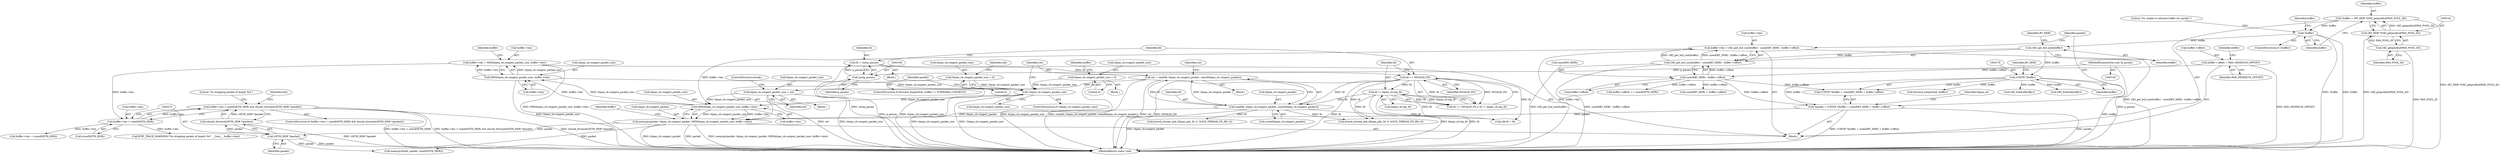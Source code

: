 digraph "0_Android_472271b153c5dc53c28beac55480a8d8434b2d5c_24@API" {
"1000264" [label="(Call,buffer->len > sizeof(tETH_HDR) && should_forward((tETH_HDR *)packet))"];
"1000265" [label="(Call,buffer->len > sizeof(tETH_HDR))"];
"1000252" [label="(Call,buffer->len = MIN(btpan_cb.congest_packet_size, buffer->len))"];
"1000256" [label="(Call,MIN(btpan_cb.congest_packet_size, buffer->len))"];
"1000245" [label="(Call,MIN(btpan_cb.congest_packet_size, buffer->len))"];
"1000185" [label="(Call,!btpan_cb.congest_packet_size)"];
"1000302" [label="(Call,btpan_cb.congest_packet_size = 0)"];
"1000315" [label="(Call,btpan_cb.congest_packet_size = 0)"];
"1000234" [label="(Call,btpan_cb.congest_packet_size = ret)"];
"1000191" [label="(Call,ret = read(fd, btpan_cb.congest_packet, sizeof(btpan_cb.congest_packet)))"];
"1000193" [label="(Call,read(fd, btpan_cb.congest_packet, sizeof(btpan_cb.congest_packet)))"];
"1000112" [label="(Call,fd == INVALID_FD)"];
"1000105" [label="(Call,fd = (int)p_param)"];
"1000107" [label="(Call,(int)p_param)"];
"1000101" [label="(MethodParameterIn,void *p_param)"];
"1000115" [label="(Call,fd != btpan_cb.tap_fd)"];
"1000158" [label="(Call,buffer->len = GKI_get_buf_size(buffer) - sizeof(BT_HDR) - buffer->offset)"];
"1000162" [label="(Call,GKI_get_buf_size(buffer) - sizeof(BT_HDR) - buffer->offset)"];
"1000163" [label="(Call,GKI_get_buf_size(buffer))"];
"1000146" [label="(Call,!buffer)"];
"1000139" [label="(Call,*buffer = (BT_HDR *)GKI_getpoolbuf(PAN_POOL_ID))"];
"1000141" [label="(Call,(BT_HDR *)GKI_getpoolbuf(PAN_POOL_ID))"];
"1000143" [label="(Call,GKI_getpoolbuf(PAN_POOL_ID))"];
"1000165" [label="(Call,sizeof(BT_HDR) - buffer->offset)"];
"1000153" [label="(Call,buffer->offset = PAN_MINIMUM_OFFSET)"];
"1000271" [label="(Call,should_forward((tETH_HDR *)packet))"];
"1000272" [label="(Call,(tETH_HDR *)packet)"];
"1000240" [label="(Call,memcpy(packet, btpan_cb.congest_packet, MIN(btpan_cb.congest_packet_size, buffer->len)))"];
"1000172" [label="(Call,*packet = (UINT8 *)buffer + sizeof(BT_HDR) + buffer->offset)"];
"1000175" [label="(Call,(UINT8 *)buffer)"];
"1000242" [label="(Call,btpan_cb.congest_packet)"];
"1000315" [label="(Call,btpan_cb.congest_packet_size = 0)"];
"1000186" [label="(Call,btpan_cb.congest_packet_size)"];
"1000257" [label="(Call,btpan_cb.congest_packet_size)"];
"1000137" [label="(Block,)"];
"1000117" [label="(Call,btpan_cb.tap_fd)"];
"1000141" [label="(Call,(BT_HDR *)GKI_getpoolbuf(PAN_POOL_ID))"];
"1000277" [label="(Call,memcpy(&hdr, packet, sizeof(tETH_HDR)))"];
"1000271" [label="(Call,should_forward((tETH_HDR *)packet))"];
"1000146" [label="(Call,!buffer)"];
"1000178" [label="(Call,sizeof(BT_HDR) + buffer->offset)"];
"1000240" [label="(Call,memcpy(packet, btpan_cb.congest_packet, MIN(btpan_cb.congest_packet_size, buffer->len)))"];
"1000162" [label="(Call,GKI_get_buf_size(buffer) - sizeof(BT_HDR) - buffer->offset)"];
"1000265" [label="(Call,buffer->len > sizeof(tETH_HDR))"];
"1000241" [label="(Identifier,packet)"];
"1000116" [label="(Identifier,fd)"];
"1000195" [label="(Call,btpan_cb.congest_packet)"];
"1000115" [label="(Call,fd != btpan_cb.tap_fd)"];
"1000154" [label="(Call,buffer->offset)"];
"1000306" [label="(Literal,0)"];
"1000114" [label="(Identifier,INVALID_FD)"];
"1000145" [label="(ControlStructure,if (!buffer))"];
"1000234" [label="(Call,btpan_cb.congest_packet_size = ret)"];
"1000144" [label="(Identifier,PAN_POOL_ID)"];
"1000321" [label="(Identifier,buffer)"];
"1000319" [label="(Literal,0)"];
"1000177" [label="(Identifier,buffer)"];
"1000252" [label="(Call,buffer->len = MIN(btpan_cb.congest_packet_size, buffer->len))"];
"1000256" [label="(Call,MIN(btpan_cb.congest_packet_size, buffer->len))"];
"1000167" [label="(Identifier,BT_HDR)"];
"1000143" [label="(Call,GKI_getpoolbuf(PAN_POOL_ID))"];
"1000297" [label="(Call,forward_bnep(&hdr, buffer))"];
"1000109" [label="(Identifier,p_param)"];
"1000189" [label="(Block,)"];
"1000164" [label="(Identifier,buffer)"];
"1000309" [label="(Call,BTIF_TRACE_WARNING(\"%s dropping packet of length %d\", __func__, buffer->len))"];
"1000160" [label="(Identifier,buffer)"];
"1000308" [label="(Block,)"];
"1000264" [label="(Call,buffer->len > sizeof(tETH_HDR) && should_forward((tETH_HDR *)packet))"];
"1000245" [label="(Call,MIN(btpan_cb.congest_packet_size, buffer->len))"];
"1000168" [label="(Call,buffer->offset)"];
"1000102" [label="(Block,)"];
"1000272" [label="(Call,(tETH_HDR *)packet)"];
"1000263" [label="(ControlStructure,if (buffer->len > sizeof(tETH_HDR) && should_forward((tETH_HDR *)packet)))"];
"1000226" [label="(Call,btsock_thread_add_fd(pan_pth, fd, 0, SOCK_THREAD_FD_RD, 0))"];
"1000192" [label="(Identifier,ret)"];
"1000260" [label="(Call,buffer->len)"];
"1000310" [label="(Literal,\"%s dropping packet of length %d\")"];
"1000351" [label="(Call,btsock_thread_add_fd(pan_pth, fd, 0, SOCK_THREAD_FD_RD, 0))"];
"1000279" [label="(Identifier,hdr)"];
"1000175" [label="(Call,(UINT8 *)buffer)"];
"1000224" [label="(Call,GKI_freebuf(buffer))"];
"1000249" [label="(Call,buffer->len)"];
"1000303" [label="(Call,btpan_cb.congest_packet_size)"];
"1000155" [label="(Identifier,buffer)"];
"1000157" [label="(Identifier,PAN_MINIMUM_OFFSET)"];
"1000111" [label="(Call,fd == INVALID_FD || fd != btpan_cb.tap_fd)"];
"1000204" [label="(Block,)"];
"1000101" [label="(MethodParameterIn,void *p_param)"];
"1000147" [label="(Identifier,buffer)"];
"1000289" [label="(Call,buffer->offset += sizeof(tETH_HDR))"];
"1000320" [label="(Call,GKI_freebuf(buffer))"];
"1000153" [label="(Call,buffer->offset = PAN_MINIMUM_OFFSET)"];
"1000107" [label="(Call,(int)p_param)"];
"1000106" [label="(Identifier,fd)"];
"1000269" [label="(Call,sizeof(tETH_HDR))"];
"1000253" [label="(Call,buffer->len)"];
"1000283" [label="(Call,buffer->len -= sizeof(tETH_HDR))"];
"1000274" [label="(Identifier,packet)"];
"1000174" [label="(Call,(UINT8 *)buffer + sizeof(BT_HDR) + buffer->offset)"];
"1000105" [label="(Call,fd = (int)p_param)"];
"1000150" [label="(Literal,\"%s unable to allocate buffer for packet.\")"];
"1000158" [label="(Call,buffer->len = GKI_get_buf_size(buffer) - sizeof(BT_HDR) - buffer->offset)"];
"1000324" [label="(Identifier,ufd)"];
"1000254" [label="(Identifier,buffer)"];
"1000139" [label="(Call,*buffer = (BT_HDR *)GKI_getpoolbuf(PAN_POOL_ID))"];
"1000166" [label="(Call,sizeof(BT_HDR))"];
"1000198" [label="(Call,sizeof(btpan_cb.congest_packet))"];
"1000316" [label="(Call,btpan_cb.congest_packet_size)"];
"1000267" [label="(Identifier,buffer)"];
"1000246" [label="(Call,btpan_cb.congest_packet_size)"];
"1000191" [label="(Call,ret = read(fd, btpan_cb.congest_packet, sizeof(btpan_cb.congest_packet)))"];
"1000194" [label="(Identifier,fd)"];
"1000180" [label="(Identifier,BT_HDR)"];
"1000295" [label="(ControlStructure,if (forward_bnep(&hdr, buffer) != FORWARD_CONGEST))"];
"1000140" [label="(Identifier,buffer)"];
"1000165" [label="(Call,sizeof(BT_HDR) - buffer->offset)"];
"1000113" [label="(Identifier,fd)"];
"1000184" [label="(ControlStructure,if (!btpan_cb.congest_packet_size))"];
"1000203" [label="(Identifier,ret)"];
"1000266" [label="(Call,buffer->len)"];
"1000159" [label="(Call,buffer->len)"];
"1000187" [label="(Identifier,btpan_cb)"];
"1000112" [label="(Call,fd == INVALID_FD)"];
"1000322" [label="(Call,ufd.fd = fd)"];
"1000235" [label="(Call,btpan_cb.congest_packet_size)"];
"1000163" [label="(Call,GKI_get_buf_size(buffer))"];
"1000238" [label="(Identifier,ret)"];
"1000357" [label="(MethodReturn,static void)"];
"1000173" [label="(Identifier,packet)"];
"1000172" [label="(Call,*packet = (UINT8 *)buffer + sizeof(BT_HDR) + buffer->offset)"];
"1000185" [label="(Call,!btpan_cb.congest_packet_size)"];
"1000193" [label="(Call,read(fd, btpan_cb.congest_packet, sizeof(btpan_cb.congest_packet)))"];
"1000302" [label="(Call,btpan_cb.congest_packet_size = 0)"];
"1000239" [label="(ControlStructure,break;)"];
"1000264" -> "1000263"  [label="AST: "];
"1000264" -> "1000265"  [label="CFG: "];
"1000264" -> "1000271"  [label="CFG: "];
"1000265" -> "1000264"  [label="AST: "];
"1000271" -> "1000264"  [label="AST: "];
"1000279" -> "1000264"  [label="CFG: "];
"1000310" -> "1000264"  [label="CFG: "];
"1000264" -> "1000357"  [label="DDG: buffer->len > sizeof(tETH_HDR)"];
"1000264" -> "1000357"  [label="DDG: buffer->len > sizeof(tETH_HDR) && should_forward((tETH_HDR *)packet)"];
"1000264" -> "1000357"  [label="DDG: should_forward((tETH_HDR *)packet)"];
"1000265" -> "1000264"  [label="DDG: buffer->len"];
"1000271" -> "1000264"  [label="DDG: (tETH_HDR *)packet"];
"1000265" -> "1000269"  [label="CFG: "];
"1000266" -> "1000265"  [label="AST: "];
"1000269" -> "1000265"  [label="AST: "];
"1000273" -> "1000265"  [label="CFG: "];
"1000252" -> "1000265"  [label="DDG: buffer->len"];
"1000265" -> "1000283"  [label="DDG: buffer->len"];
"1000265" -> "1000309"  [label="DDG: buffer->len"];
"1000252" -> "1000137"  [label="AST: "];
"1000252" -> "1000256"  [label="CFG: "];
"1000253" -> "1000252"  [label="AST: "];
"1000256" -> "1000252"  [label="AST: "];
"1000267" -> "1000252"  [label="CFG: "];
"1000252" -> "1000357"  [label="DDG: MIN(btpan_cb.congest_packet_size, buffer->len)"];
"1000256" -> "1000252"  [label="DDG: btpan_cb.congest_packet_size"];
"1000256" -> "1000252"  [label="DDG: buffer->len"];
"1000256" -> "1000260"  [label="CFG: "];
"1000257" -> "1000256"  [label="AST: "];
"1000260" -> "1000256"  [label="AST: "];
"1000256" -> "1000357"  [label="DDG: btpan_cb.congest_packet_size"];
"1000256" -> "1000185"  [label="DDG: btpan_cb.congest_packet_size"];
"1000245" -> "1000256"  [label="DDG: btpan_cb.congest_packet_size"];
"1000245" -> "1000256"  [label="DDG: buffer->len"];
"1000245" -> "1000240"  [label="AST: "];
"1000245" -> "1000249"  [label="CFG: "];
"1000246" -> "1000245"  [label="AST: "];
"1000249" -> "1000245"  [label="AST: "];
"1000240" -> "1000245"  [label="CFG: "];
"1000245" -> "1000240"  [label="DDG: btpan_cb.congest_packet_size"];
"1000245" -> "1000240"  [label="DDG: buffer->len"];
"1000185" -> "1000245"  [label="DDG: btpan_cb.congest_packet_size"];
"1000234" -> "1000245"  [label="DDG: btpan_cb.congest_packet_size"];
"1000158" -> "1000245"  [label="DDG: buffer->len"];
"1000185" -> "1000184"  [label="AST: "];
"1000185" -> "1000186"  [label="CFG: "];
"1000186" -> "1000185"  [label="AST: "];
"1000192" -> "1000185"  [label="CFG: "];
"1000241" -> "1000185"  [label="CFG: "];
"1000185" -> "1000357"  [label="DDG: btpan_cb.congest_packet_size"];
"1000185" -> "1000357"  [label="DDG: !btpan_cb.congest_packet_size"];
"1000302" -> "1000185"  [label="DDG: btpan_cb.congest_packet_size"];
"1000315" -> "1000185"  [label="DDG: btpan_cb.congest_packet_size"];
"1000302" -> "1000295"  [label="AST: "];
"1000302" -> "1000306"  [label="CFG: "];
"1000303" -> "1000302"  [label="AST: "];
"1000306" -> "1000302"  [label="AST: "];
"1000324" -> "1000302"  [label="CFG: "];
"1000302" -> "1000357"  [label="DDG: btpan_cb.congest_packet_size"];
"1000315" -> "1000308"  [label="AST: "];
"1000315" -> "1000319"  [label="CFG: "];
"1000316" -> "1000315"  [label="AST: "];
"1000319" -> "1000315"  [label="AST: "];
"1000321" -> "1000315"  [label="CFG: "];
"1000315" -> "1000357"  [label="DDG: btpan_cb.congest_packet_size"];
"1000234" -> "1000204"  [label="AST: "];
"1000234" -> "1000238"  [label="CFG: "];
"1000235" -> "1000234"  [label="AST: "];
"1000238" -> "1000234"  [label="AST: "];
"1000239" -> "1000234"  [label="CFG: "];
"1000234" -> "1000357"  [label="DDG: btpan_cb.congest_packet_size"];
"1000234" -> "1000357"  [label="DDG: ret"];
"1000191" -> "1000234"  [label="DDG: ret"];
"1000191" -> "1000189"  [label="AST: "];
"1000191" -> "1000193"  [label="CFG: "];
"1000192" -> "1000191"  [label="AST: "];
"1000193" -> "1000191"  [label="AST: "];
"1000203" -> "1000191"  [label="CFG: "];
"1000191" -> "1000357"  [label="DDG: read(fd, btpan_cb.congest_packet, sizeof(btpan_cb.congest_packet))"];
"1000191" -> "1000357"  [label="DDG: ret"];
"1000193" -> "1000191"  [label="DDG: fd"];
"1000193" -> "1000191"  [label="DDG: btpan_cb.congest_packet"];
"1000193" -> "1000198"  [label="CFG: "];
"1000194" -> "1000193"  [label="AST: "];
"1000195" -> "1000193"  [label="AST: "];
"1000198" -> "1000193"  [label="AST: "];
"1000193" -> "1000357"  [label="DDG: btpan_cb.congest_packet"];
"1000112" -> "1000193"  [label="DDG: fd"];
"1000115" -> "1000193"  [label="DDG: fd"];
"1000193" -> "1000226"  [label="DDG: fd"];
"1000193" -> "1000240"  [label="DDG: btpan_cb.congest_packet"];
"1000193" -> "1000322"  [label="DDG: fd"];
"1000193" -> "1000351"  [label="DDG: fd"];
"1000112" -> "1000111"  [label="AST: "];
"1000112" -> "1000114"  [label="CFG: "];
"1000113" -> "1000112"  [label="AST: "];
"1000114" -> "1000112"  [label="AST: "];
"1000116" -> "1000112"  [label="CFG: "];
"1000111" -> "1000112"  [label="CFG: "];
"1000112" -> "1000357"  [label="DDG: INVALID_FD"];
"1000112" -> "1000357"  [label="DDG: fd"];
"1000112" -> "1000111"  [label="DDG: fd"];
"1000112" -> "1000111"  [label="DDG: INVALID_FD"];
"1000105" -> "1000112"  [label="DDG: fd"];
"1000112" -> "1000115"  [label="DDG: fd"];
"1000112" -> "1000322"  [label="DDG: fd"];
"1000112" -> "1000351"  [label="DDG: fd"];
"1000105" -> "1000102"  [label="AST: "];
"1000105" -> "1000107"  [label="CFG: "];
"1000106" -> "1000105"  [label="AST: "];
"1000107" -> "1000105"  [label="AST: "];
"1000113" -> "1000105"  [label="CFG: "];
"1000105" -> "1000357"  [label="DDG: (int)p_param"];
"1000107" -> "1000105"  [label="DDG: p_param"];
"1000107" -> "1000109"  [label="CFG: "];
"1000108" -> "1000107"  [label="AST: "];
"1000109" -> "1000107"  [label="AST: "];
"1000107" -> "1000357"  [label="DDG: p_param"];
"1000101" -> "1000107"  [label="DDG: p_param"];
"1000101" -> "1000100"  [label="AST: "];
"1000101" -> "1000357"  [label="DDG: p_param"];
"1000115" -> "1000111"  [label="AST: "];
"1000115" -> "1000117"  [label="CFG: "];
"1000116" -> "1000115"  [label="AST: "];
"1000117" -> "1000115"  [label="AST: "];
"1000111" -> "1000115"  [label="CFG: "];
"1000115" -> "1000357"  [label="DDG: btpan_cb.tap_fd"];
"1000115" -> "1000357"  [label="DDG: fd"];
"1000115" -> "1000111"  [label="DDG: fd"];
"1000115" -> "1000111"  [label="DDG: btpan_cb.tap_fd"];
"1000115" -> "1000322"  [label="DDG: fd"];
"1000115" -> "1000351"  [label="DDG: fd"];
"1000158" -> "1000137"  [label="AST: "];
"1000158" -> "1000162"  [label="CFG: "];
"1000159" -> "1000158"  [label="AST: "];
"1000162" -> "1000158"  [label="AST: "];
"1000173" -> "1000158"  [label="CFG: "];
"1000158" -> "1000357"  [label="DDG: buffer->len"];
"1000158" -> "1000357"  [label="DDG: GKI_get_buf_size(buffer) - sizeof(BT_HDR) - buffer->offset"];
"1000162" -> "1000158"  [label="DDG: GKI_get_buf_size(buffer)"];
"1000162" -> "1000158"  [label="DDG: sizeof(BT_HDR) - buffer->offset"];
"1000162" -> "1000165"  [label="CFG: "];
"1000163" -> "1000162"  [label="AST: "];
"1000165" -> "1000162"  [label="AST: "];
"1000162" -> "1000357"  [label="DDG: GKI_get_buf_size(buffer)"];
"1000162" -> "1000357"  [label="DDG: sizeof(BT_HDR) - buffer->offset"];
"1000163" -> "1000162"  [label="DDG: buffer"];
"1000165" -> "1000162"  [label="DDG: buffer->offset"];
"1000163" -> "1000164"  [label="CFG: "];
"1000164" -> "1000163"  [label="AST: "];
"1000167" -> "1000163"  [label="CFG: "];
"1000146" -> "1000163"  [label="DDG: buffer"];
"1000163" -> "1000175"  [label="DDG: buffer"];
"1000146" -> "1000145"  [label="AST: "];
"1000146" -> "1000147"  [label="CFG: "];
"1000147" -> "1000146"  [label="AST: "];
"1000150" -> "1000146"  [label="CFG: "];
"1000155" -> "1000146"  [label="CFG: "];
"1000146" -> "1000357"  [label="DDG: !buffer"];
"1000146" -> "1000357"  [label="DDG: buffer"];
"1000139" -> "1000146"  [label="DDG: buffer"];
"1000139" -> "1000137"  [label="AST: "];
"1000139" -> "1000141"  [label="CFG: "];
"1000140" -> "1000139"  [label="AST: "];
"1000141" -> "1000139"  [label="AST: "];
"1000147" -> "1000139"  [label="CFG: "];
"1000139" -> "1000357"  [label="DDG: (BT_HDR *)GKI_getpoolbuf(PAN_POOL_ID)"];
"1000141" -> "1000139"  [label="DDG: GKI_getpoolbuf(PAN_POOL_ID)"];
"1000141" -> "1000143"  [label="CFG: "];
"1000142" -> "1000141"  [label="AST: "];
"1000143" -> "1000141"  [label="AST: "];
"1000141" -> "1000357"  [label="DDG: GKI_getpoolbuf(PAN_POOL_ID)"];
"1000143" -> "1000141"  [label="DDG: PAN_POOL_ID"];
"1000143" -> "1000144"  [label="CFG: "];
"1000144" -> "1000143"  [label="AST: "];
"1000143" -> "1000357"  [label="DDG: PAN_POOL_ID"];
"1000165" -> "1000168"  [label="CFG: "];
"1000166" -> "1000165"  [label="AST: "];
"1000168" -> "1000165"  [label="AST: "];
"1000153" -> "1000165"  [label="DDG: buffer->offset"];
"1000165" -> "1000172"  [label="DDG: buffer->offset"];
"1000165" -> "1000174"  [label="DDG: buffer->offset"];
"1000165" -> "1000178"  [label="DDG: buffer->offset"];
"1000165" -> "1000289"  [label="DDG: buffer->offset"];
"1000153" -> "1000137"  [label="AST: "];
"1000153" -> "1000157"  [label="CFG: "];
"1000154" -> "1000153"  [label="AST: "];
"1000157" -> "1000153"  [label="AST: "];
"1000160" -> "1000153"  [label="CFG: "];
"1000153" -> "1000357"  [label="DDG: PAN_MINIMUM_OFFSET"];
"1000271" -> "1000272"  [label="CFG: "];
"1000272" -> "1000271"  [label="AST: "];
"1000271" -> "1000357"  [label="DDG: (tETH_HDR *)packet"];
"1000272" -> "1000271"  [label="DDG: packet"];
"1000272" -> "1000274"  [label="CFG: "];
"1000273" -> "1000272"  [label="AST: "];
"1000274" -> "1000272"  [label="AST: "];
"1000272" -> "1000357"  [label="DDG: packet"];
"1000240" -> "1000272"  [label="DDG: packet"];
"1000272" -> "1000277"  [label="DDG: packet"];
"1000240" -> "1000137"  [label="AST: "];
"1000241" -> "1000240"  [label="AST: "];
"1000242" -> "1000240"  [label="AST: "];
"1000254" -> "1000240"  [label="CFG: "];
"1000240" -> "1000357"  [label="DDG: memcpy(packet, btpan_cb.congest_packet, MIN(btpan_cb.congest_packet_size, buffer->len))"];
"1000240" -> "1000357"  [label="DDG: btpan_cb.congest_packet"];
"1000240" -> "1000357"  [label="DDG: packet"];
"1000172" -> "1000240"  [label="DDG: packet"];
"1000240" -> "1000277"  [label="DDG: packet"];
"1000172" -> "1000137"  [label="AST: "];
"1000172" -> "1000174"  [label="CFG: "];
"1000173" -> "1000172"  [label="AST: "];
"1000174" -> "1000172"  [label="AST: "];
"1000187" -> "1000172"  [label="CFG: "];
"1000172" -> "1000357"  [label="DDG: packet"];
"1000172" -> "1000357"  [label="DDG: (UINT8 *)buffer + sizeof(BT_HDR) + buffer->offset"];
"1000175" -> "1000172"  [label="DDG: buffer"];
"1000175" -> "1000174"  [label="AST: "];
"1000175" -> "1000177"  [label="CFG: "];
"1000176" -> "1000175"  [label="AST: "];
"1000177" -> "1000175"  [label="AST: "];
"1000180" -> "1000175"  [label="CFG: "];
"1000175" -> "1000357"  [label="DDG: buffer"];
"1000175" -> "1000174"  [label="DDG: buffer"];
"1000175" -> "1000224"  [label="DDG: buffer"];
"1000175" -> "1000297"  [label="DDG: buffer"];
"1000175" -> "1000320"  [label="DDG: buffer"];
}
